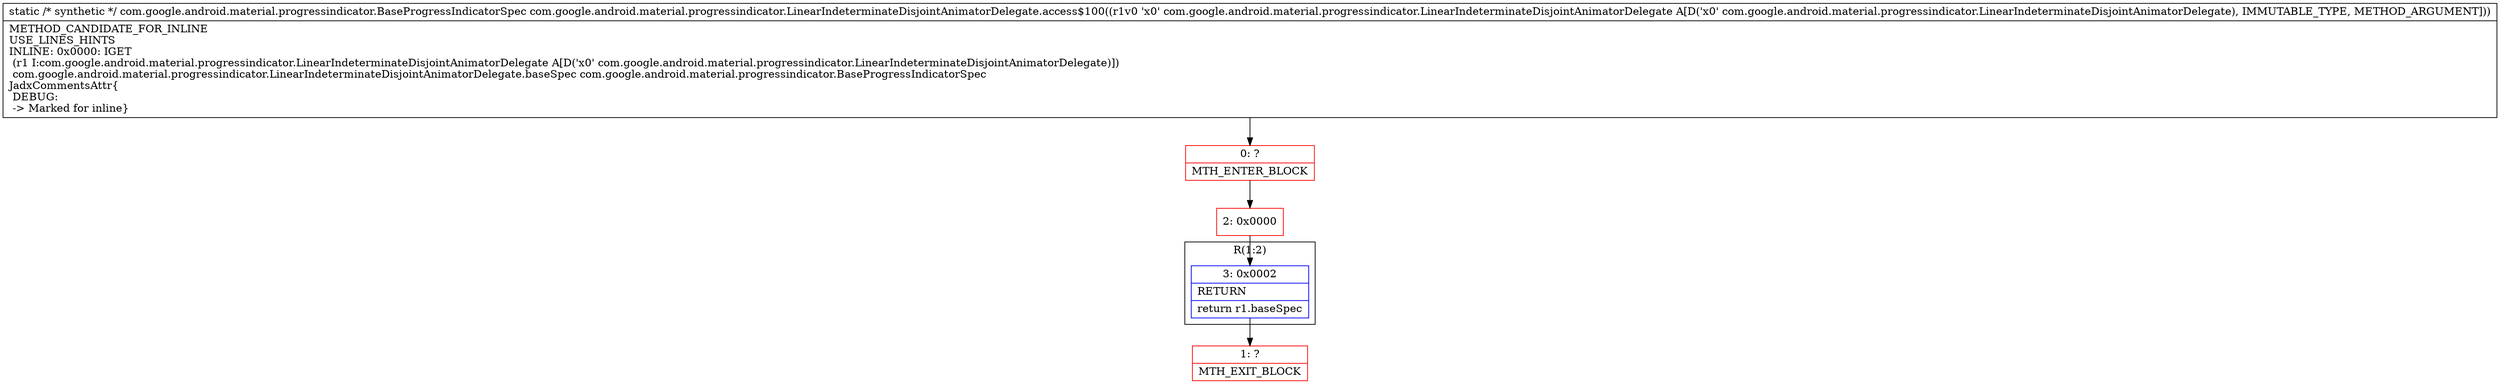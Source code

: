 digraph "CFG forcom.google.android.material.progressindicator.LinearIndeterminateDisjointAnimatorDelegate.access$100(Lcom\/google\/android\/material\/progressindicator\/LinearIndeterminateDisjointAnimatorDelegate;)Lcom\/google\/android\/material\/progressindicator\/BaseProgressIndicatorSpec;" {
subgraph cluster_Region_9115957 {
label = "R(1:2)";
node [shape=record,color=blue];
Node_3 [shape=record,label="{3\:\ 0x0002|RETURN\l|return r1.baseSpec\l}"];
}
Node_0 [shape=record,color=red,label="{0\:\ ?|MTH_ENTER_BLOCK\l}"];
Node_2 [shape=record,color=red,label="{2\:\ 0x0000}"];
Node_1 [shape=record,color=red,label="{1\:\ ?|MTH_EXIT_BLOCK\l}"];
MethodNode[shape=record,label="{static \/* synthetic *\/ com.google.android.material.progressindicator.BaseProgressIndicatorSpec com.google.android.material.progressindicator.LinearIndeterminateDisjointAnimatorDelegate.access$100((r1v0 'x0' com.google.android.material.progressindicator.LinearIndeterminateDisjointAnimatorDelegate A[D('x0' com.google.android.material.progressindicator.LinearIndeterminateDisjointAnimatorDelegate), IMMUTABLE_TYPE, METHOD_ARGUMENT]))  | METHOD_CANDIDATE_FOR_INLINE\lUSE_LINES_HINTS\lINLINE: 0x0000: IGET  \l  (r1 I:com.google.android.material.progressindicator.LinearIndeterminateDisjointAnimatorDelegate A[D('x0' com.google.android.material.progressindicator.LinearIndeterminateDisjointAnimatorDelegate)])\l com.google.android.material.progressindicator.LinearIndeterminateDisjointAnimatorDelegate.baseSpec com.google.android.material.progressindicator.BaseProgressIndicatorSpec\lJadxCommentsAttr\{\l DEBUG: \l \-\> Marked for inline\}\l}"];
MethodNode -> Node_0;Node_3 -> Node_1;
Node_0 -> Node_2;
Node_2 -> Node_3;
}

